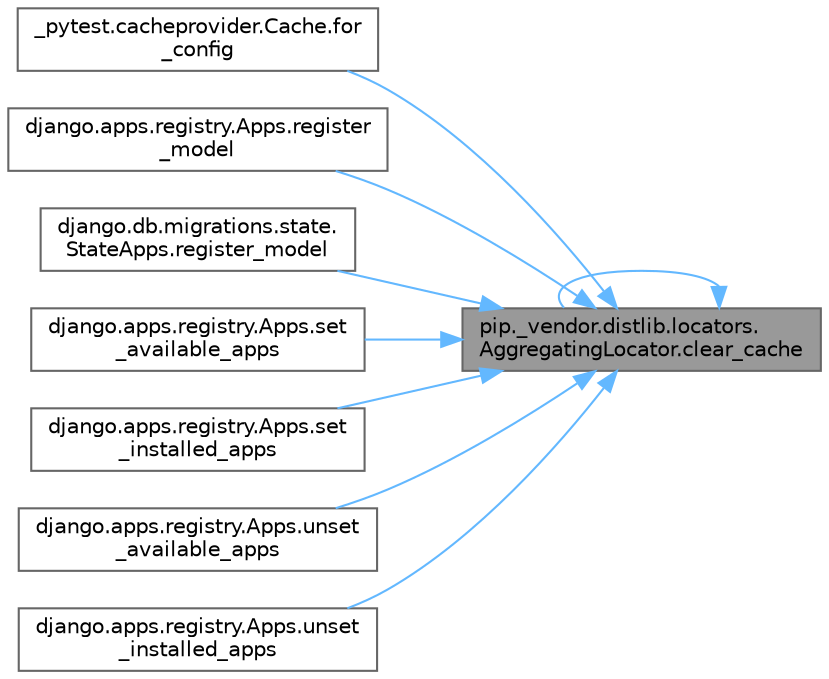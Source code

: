 digraph "pip._vendor.distlib.locators.AggregatingLocator.clear_cache"
{
 // LATEX_PDF_SIZE
  bgcolor="transparent";
  edge [fontname=Helvetica,fontsize=10,labelfontname=Helvetica,labelfontsize=10];
  node [fontname=Helvetica,fontsize=10,shape=box,height=0.2,width=0.4];
  rankdir="RL";
  Node1 [id="Node000001",label="pip._vendor.distlib.locators.\lAggregatingLocator.clear_cache",height=0.2,width=0.4,color="gray40", fillcolor="grey60", style="filled", fontcolor="black",tooltip=" "];
  Node1 -> Node1 [id="edge1_Node000001_Node000001",dir="back",color="steelblue1",style="solid",tooltip=" "];
  Node1 -> Node2 [id="edge2_Node000001_Node000002",dir="back",color="steelblue1",style="solid",tooltip=" "];
  Node2 [id="Node000002",label="_pytest.cacheprovider.Cache.for\l_config",height=0.2,width=0.4,color="grey40", fillcolor="white", style="filled",URL="$class__pytest_1_1cacheprovider_1_1_cache.html#a3dccbb9d2d1a8286d319d4747401081a",tooltip=" "];
  Node1 -> Node3 [id="edge3_Node000001_Node000003",dir="back",color="steelblue1",style="solid",tooltip=" "];
  Node3 [id="Node000003",label="django.apps.registry.Apps.register\l_model",height=0.2,width=0.4,color="grey40", fillcolor="white", style="filled",URL="$classdjango_1_1apps_1_1registry_1_1_apps.html#a17bc534f9b5f5cbecf582a9c19f96cf6",tooltip=" "];
  Node1 -> Node4 [id="edge4_Node000001_Node000004",dir="back",color="steelblue1",style="solid",tooltip=" "];
  Node4 [id="Node000004",label="django.db.migrations.state.\lStateApps.register_model",height=0.2,width=0.4,color="grey40", fillcolor="white", style="filled",URL="$classdjango_1_1db_1_1migrations_1_1state_1_1_state_apps.html#ac9ccb8bddbe935ffe2aada8615a12740",tooltip=" "];
  Node1 -> Node5 [id="edge5_Node000001_Node000005",dir="back",color="steelblue1",style="solid",tooltip=" "];
  Node5 [id="Node000005",label="django.apps.registry.Apps.set\l_available_apps",height=0.2,width=0.4,color="grey40", fillcolor="white", style="filled",URL="$classdjango_1_1apps_1_1registry_1_1_apps.html#a0e2d46b5285bb10c1a39099f78b055a2",tooltip=" "];
  Node1 -> Node6 [id="edge6_Node000001_Node000006",dir="back",color="steelblue1",style="solid",tooltip=" "];
  Node6 [id="Node000006",label="django.apps.registry.Apps.set\l_installed_apps",height=0.2,width=0.4,color="grey40", fillcolor="white", style="filled",URL="$classdjango_1_1apps_1_1registry_1_1_apps.html#ad0d9075ffe2253f2b0a3d13e95473c56",tooltip=" "];
  Node1 -> Node7 [id="edge7_Node000001_Node000007",dir="back",color="steelblue1",style="solid",tooltip=" "];
  Node7 [id="Node000007",label="django.apps.registry.Apps.unset\l_available_apps",height=0.2,width=0.4,color="grey40", fillcolor="white", style="filled",URL="$classdjango_1_1apps_1_1registry_1_1_apps.html#a3e239fd544eb54432bbd94fceaa35686",tooltip=" "];
  Node1 -> Node8 [id="edge8_Node000001_Node000008",dir="back",color="steelblue1",style="solid",tooltip=" "];
  Node8 [id="Node000008",label="django.apps.registry.Apps.unset\l_installed_apps",height=0.2,width=0.4,color="grey40", fillcolor="white", style="filled",URL="$classdjango_1_1apps_1_1registry_1_1_apps.html#acbb42413101cac80456d6f078561631c",tooltip=" "];
}
